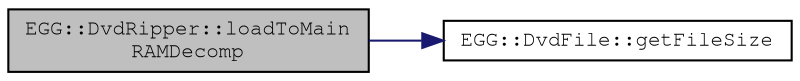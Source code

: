 digraph "EGG::DvdRipper::loadToMainRAMDecomp"
{
 // LATEX_PDF_SIZE
  edge [fontname="FreeMono",fontsize="10",labelfontname="FreeMono",labelfontsize="10"];
  node [fontname="FreeMono",fontsize="10",shape=record];
  rankdir="LR";
  Node1 [label="EGG::DvdRipper::loadToMain\lRAMDecomp",height=0.2,width=0.4,color="black", fillcolor="grey75", style="filled", fontcolor="black",tooltip="Load and decompress a file on the disc to main RAM given the DvdFile wrapper."];
  Node1 -> Node2 [color="midnightblue",fontsize="10",style="solid",fontname="FreeMono"];
  Node2 [label="EGG::DvdFile::getFileSize",height=0.2,width=0.4,color="black", fillcolor="white", style="filled",URL="$class_e_g_g_1_1_dvd_file.html#ac8c0e98e48912678939842aff6bc8b8f",tooltip="Get the filesize."];
}

